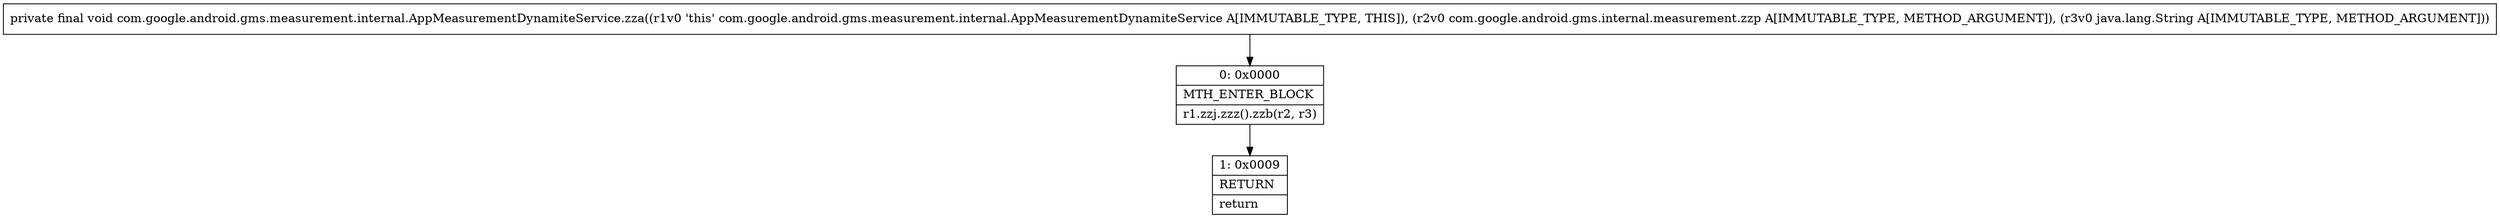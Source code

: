 digraph "CFG forcom.google.android.gms.measurement.internal.AppMeasurementDynamiteService.zza(Lcom\/google\/android\/gms\/internal\/measurement\/zzp;Ljava\/lang\/String;)V" {
Node_0 [shape=record,label="{0\:\ 0x0000|MTH_ENTER_BLOCK\l|r1.zzj.zzz().zzb(r2, r3)\l}"];
Node_1 [shape=record,label="{1\:\ 0x0009|RETURN\l|return\l}"];
MethodNode[shape=record,label="{private final void com.google.android.gms.measurement.internal.AppMeasurementDynamiteService.zza((r1v0 'this' com.google.android.gms.measurement.internal.AppMeasurementDynamiteService A[IMMUTABLE_TYPE, THIS]), (r2v0 com.google.android.gms.internal.measurement.zzp A[IMMUTABLE_TYPE, METHOD_ARGUMENT]), (r3v0 java.lang.String A[IMMUTABLE_TYPE, METHOD_ARGUMENT])) }"];
MethodNode -> Node_0;
Node_0 -> Node_1;
}

